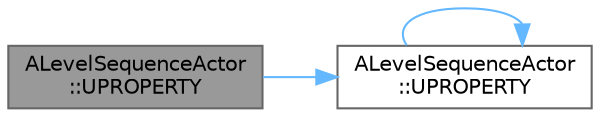 digraph "ALevelSequenceActor::UPROPERTY"
{
 // INTERACTIVE_SVG=YES
 // LATEX_PDF_SIZE
  bgcolor="transparent";
  edge [fontname=Helvetica,fontsize=10,labelfontname=Helvetica,labelfontsize=10];
  node [fontname=Helvetica,fontsize=10,shape=box,height=0.2,width=0.4];
  rankdir="LR";
  Node1 [id="Node000001",label="ALevelSequenceActor\l::UPROPERTY",height=0.2,width=0.4,color="gray40", fillcolor="grey60", style="filled", fontcolor="black",tooltip=" "];
  Node1 -> Node2 [id="edge1_Node000001_Node000002",color="steelblue1",style="solid",tooltip=" "];
  Node2 [id="Node000002",label="ALevelSequenceActor\l::UPROPERTY",height=0.2,width=0.4,color="grey40", fillcolor="white", style="filled",URL="$d6/d5c/classALevelSequenceActor.html#a6c2ace4150baf88e3e714e4d210b1e9d",tooltip=" "];
  Node2 -> Node2 [id="edge2_Node000002_Node000002",color="steelblue1",style="solid",tooltip=" "];
}
